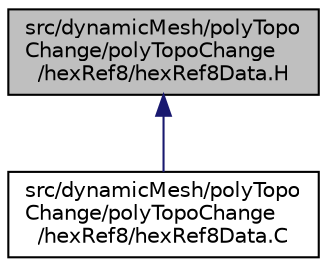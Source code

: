 digraph "src/dynamicMesh/polyTopoChange/polyTopoChange/hexRef8/hexRef8Data.H"
{
  bgcolor="transparent";
  edge [fontname="Helvetica",fontsize="10",labelfontname="Helvetica",labelfontsize="10"];
  node [fontname="Helvetica",fontsize="10",shape=record];
  Node146 [label="src/dynamicMesh/polyTopo\lChange/polyTopoChange\l/hexRef8/hexRef8Data.H",height=0.2,width=0.4,color="black", fillcolor="grey75", style="filled", fontcolor="black"];
  Node146 -> Node147 [dir="back",color="midnightblue",fontsize="10",style="solid",fontname="Helvetica"];
  Node147 [label="src/dynamicMesh/polyTopo\lChange/polyTopoChange\l/hexRef8/hexRef8Data.C",height=0.2,width=0.4,color="black",URL="$a00758.html"];
}
